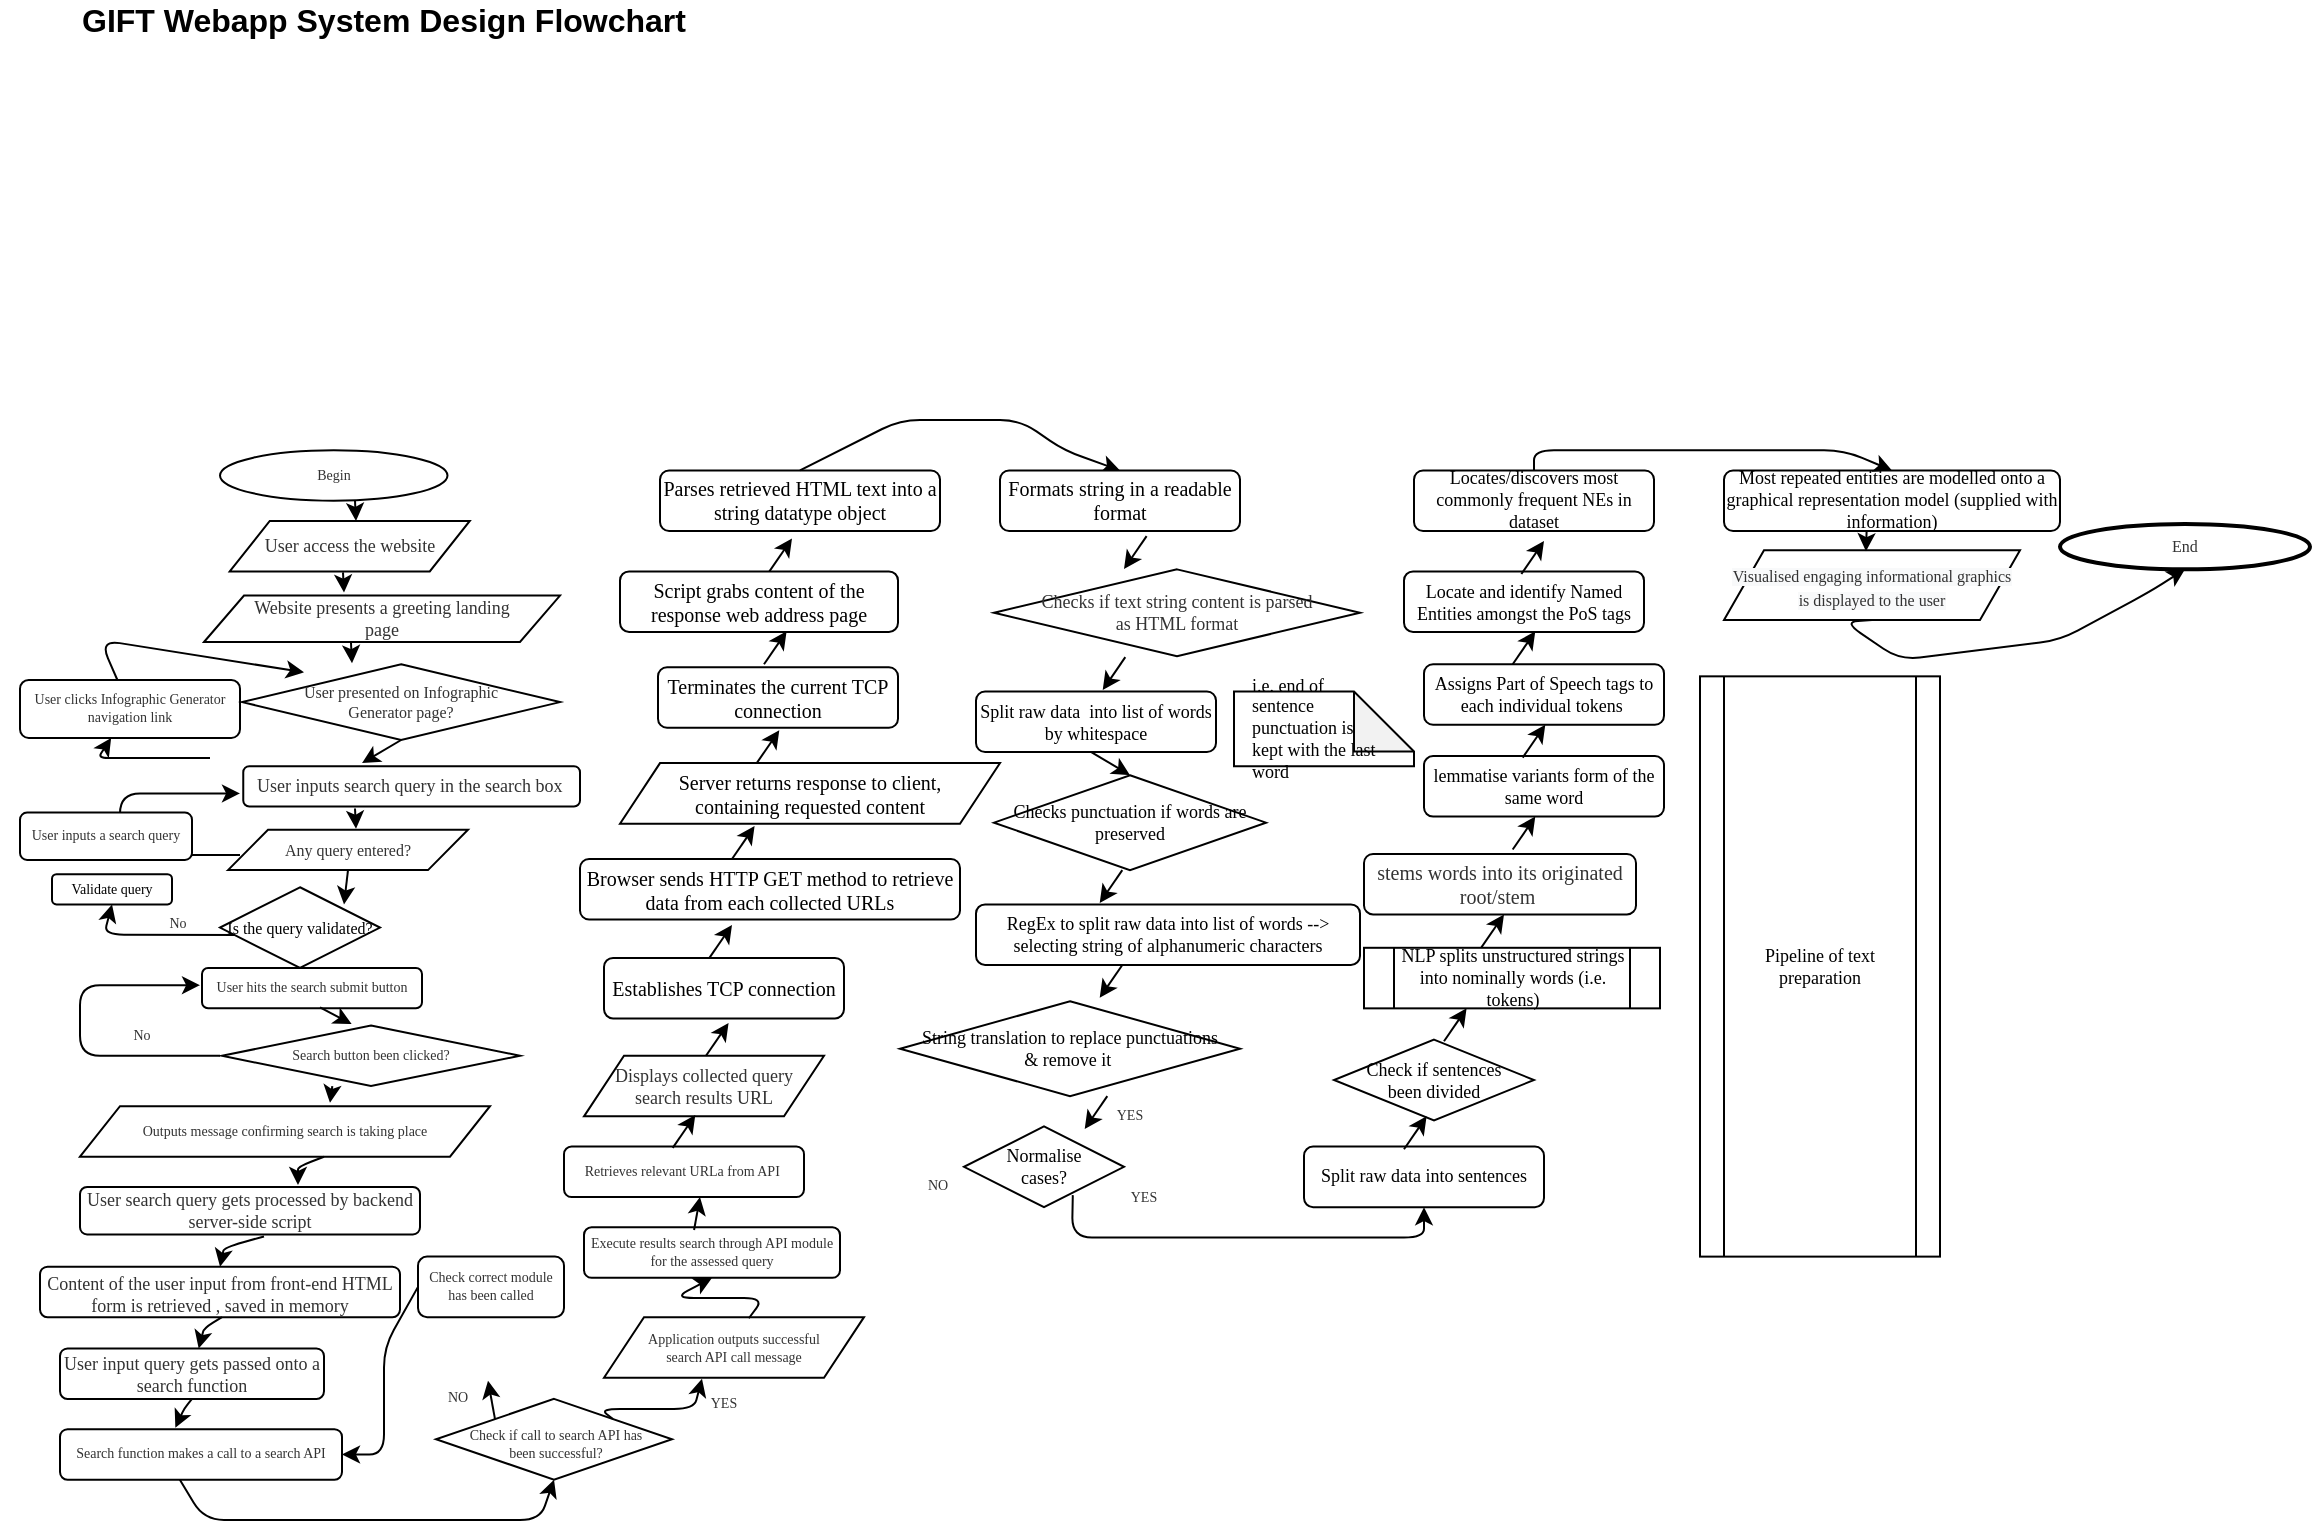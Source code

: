 <mxfile version="14.4.8" type="github">
  <diagram id="mk_LQZc0Hph-Jts6r4_X" name="Page-1">
    <mxGraphModel dx="1384" dy="773" grid="1" gridSize="10" guides="1" tooltips="1" connect="1" arrows="1" fold="1" page="1" pageScale="1" pageWidth="827" pageHeight="1169" math="0" shadow="0">
      <root>
        <mxCell id="0" />
        <mxCell id="1" parent="0" />
        <mxCell id="rVElD3WvLPypHIVpX8Ji-106" value="&lt;b&gt;&lt;font style=&quot;font-size: 16px&quot;&gt;GIFT Webapp System Design Flowchart&lt;/font&gt;&lt;/b&gt;" style="text;html=1;strokeColor=none;fillColor=none;align=center;verticalAlign=middle;whiteSpace=wrap;rounded=0;" parent="1" vertex="1">
          <mxGeometry x="30" y="50" width="384" height="20" as="geometry" />
        </mxCell>
        <mxCell id="W4uBDAldMItaL312YgLA-1" value="" style="group;fontSize=10;" vertex="1" connectable="0" parent="1">
          <mxGeometry x="40" y="260" width="1127" height="550" as="geometry" />
        </mxCell>
        <mxCell id="rVElD3WvLPypHIVpX8Ji-1" value="" style="endArrow=classic;html=1;fontFamily=Comic Sans MS;fontSize=7;fontColor=#333333;" parent="W4uBDAldMItaL312YgLA-1" edge="1">
          <mxGeometry width="50" height="50" relative="1" as="geometry">
            <mxPoint x="167.5" y="40.367" as="sourcePoint" />
            <mxPoint x="168" y="50.459" as="targetPoint" />
          </mxGeometry>
        </mxCell>
        <mxCell id="rVElD3WvLPypHIVpX8Ji-2" value="" style="endArrow=classic;html=1;fontFamily=Comic Sans MS;fontSize=7;fontColor=#333333;" parent="W4uBDAldMItaL312YgLA-1" source="rVElD3WvLPypHIVpX8Ji-3" edge="1">
          <mxGeometry width="50" height="50" relative="1" as="geometry">
            <mxPoint x="95" y="169.037" as="sourcePoint" />
            <mxPoint x="142" y="126.147" as="targetPoint" />
            <Array as="points">
              <mxPoint x="40" y="110" />
            </Array>
          </mxGeometry>
        </mxCell>
        <mxCell id="rVElD3WvLPypHIVpX8Ji-3" value="User clicks Infographic Generator navigation link" style="rounded=1;whiteSpace=wrap;html=1;glass=0;sketch=0;strokeColor=#000000;strokeWidth=1;fillColor=#ffffff;gradientColor=none;fontFamily=Comic Sans MS;fontSize=7;fontColor=#333333;align=center;" parent="W4uBDAldMItaL312YgLA-1" vertex="1">
          <mxGeometry y="130" width="110" height="28.95" as="geometry" />
        </mxCell>
        <mxCell id="rVElD3WvLPypHIVpX8Ji-4" value="" style="endArrow=classic;html=1;fontFamily=Comic Sans MS;fontSize=7;fontColor=#333333;" parent="W4uBDAldMItaL312YgLA-1" target="rVElD3WvLPypHIVpX8Ji-3" edge="1">
          <mxGeometry width="50" height="50" relative="1" as="geometry">
            <mxPoint x="95" y="169.037" as="sourcePoint" />
            <mxPoint x="109" y="138.761" as="targetPoint" />
            <Array as="points">
              <mxPoint x="79" y="169.037" />
              <mxPoint x="69" y="169.037" />
              <mxPoint x="59" y="169.037" />
              <mxPoint x="39" y="169.037" />
            </Array>
          </mxGeometry>
        </mxCell>
        <mxCell id="rVElD3WvLPypHIVpX8Ji-5" value="User inputs search query in the search box&amp;nbsp;" style="rounded=1;whiteSpace=wrap;html=1;glass=0;sketch=0;strokeColor=#000000;strokeWidth=1;fillColor=#ffffff;gradientColor=none;fontFamily=Comic Sans MS;fontSize=9;fontColor=#333333;align=center;spacing=5;" parent="W4uBDAldMItaL312YgLA-1" vertex="1">
          <mxGeometry x="111.63" y="173.07" width="168.37" height="20.18" as="geometry" />
        </mxCell>
        <mxCell id="rVElD3WvLPypHIVpX8Ji-6" value="" style="endArrow=classic;html=1;fontFamily=Comic Sans MS;fontSize=7;fontColor=#333333;exitX=0.5;exitY=1;exitDx=0;exitDy=0;" parent="W4uBDAldMItaL312YgLA-1" source="rVElD3WvLPypHIVpX8Ji-29" edge="1">
          <mxGeometry width="50" height="50" relative="1" as="geometry">
            <mxPoint x="170.13" y="168.028" as="sourcePoint" />
            <mxPoint x="171" y="171.56" as="targetPoint" />
          </mxGeometry>
        </mxCell>
        <mxCell id="rVElD3WvLPypHIVpX8Ji-7" value="Any query entered?" style="shape=parallelogram;perimeter=parallelogramPerimeter;whiteSpace=wrap;html=1;fixedSize=1;rounded=0;glass=0;sketch=0;strokeColor=#000000;strokeWidth=1;fillColor=#ffffff;gradientColor=none;fontFamily=Comic Sans MS;fontSize=8;fontColor=#333333;align=center;" parent="W4uBDAldMItaL312YgLA-1" vertex="1">
          <mxGeometry x="104" y="204.862" width="120" height="20.183" as="geometry" />
        </mxCell>
        <mxCell id="rVElD3WvLPypHIVpX8Ji-8" value="" style="endArrow=classic;html=1;fontFamily=Comic Sans MS;fontSize=7;fontColor=#333333;" parent="W4uBDAldMItaL312YgLA-1" edge="1">
          <mxGeometry width="50" height="50" relative="1" as="geometry">
            <mxPoint x="110" y="217.477" as="sourcePoint" />
            <mxPoint x="110" y="186.697" as="targetPoint" />
            <Array as="points">
              <mxPoint x="50" y="217.477" />
              <mxPoint x="50" y="186.697" />
            </Array>
          </mxGeometry>
        </mxCell>
        <mxCell id="rVElD3WvLPypHIVpX8Ji-9" value="" style="endArrow=classic;html=1;fontFamily=Comic Sans MS;fontSize=7;fontColor=#333333;" parent="W4uBDAldMItaL312YgLA-1" edge="1">
          <mxGeometry width="50" height="50" relative="1" as="geometry">
            <mxPoint x="167.5" y="194.266" as="sourcePoint" />
            <mxPoint x="168" y="204.358" as="targetPoint" />
          </mxGeometry>
        </mxCell>
        <mxCell id="rVElD3WvLPypHIVpX8Ji-10" value="User inputs a search query" style="rounded=1;whiteSpace=wrap;html=1;glass=0;sketch=0;strokeColor=#000000;strokeWidth=1;fillColor=#ffffff;gradientColor=none;fontFamily=Comic Sans MS;fontSize=7;fontColor=#333333;align=center;" parent="W4uBDAldMItaL312YgLA-1" vertex="1">
          <mxGeometry y="196.28" width="86" height="23.72" as="geometry" />
        </mxCell>
        <mxCell id="rVElD3WvLPypHIVpX8Ji-11" value="" style="endArrow=classic;html=1;fontFamily=Comic Sans MS;fontSize=7;fontColor=#333333;exitX=0.5;exitY=1;exitDx=0;exitDy=0;" parent="W4uBDAldMItaL312YgLA-1" source="rVElD3WvLPypHIVpX8Ji-7" edge="1">
          <mxGeometry width="50" height="50" relative="1" as="geometry">
            <mxPoint x="165.5" y="226.56" as="sourcePoint" />
            <mxPoint x="162" y="242.202" as="targetPoint" />
          </mxGeometry>
        </mxCell>
        <mxCell id="rVElD3WvLPypHIVpX8Ji-12" value="&lt;font style=&quot;font-size: 7px;&quot;&gt;Validate query&lt;/font&gt;" style="rounded=1;whiteSpace=wrap;html=1;fontFamily=Comic Sans MS;fontSize=7;" parent="W4uBDAldMItaL312YgLA-1" vertex="1">
          <mxGeometry x="16" y="227.064" width="60" height="15.138" as="geometry" />
        </mxCell>
        <mxCell id="rVElD3WvLPypHIVpX8Ji-13" value="User hits the search submit button" style="rounded=1;whiteSpace=wrap;html=1;glass=0;sketch=0;strokeColor=#000000;strokeWidth=1;fillColor=#ffffff;gradientColor=none;fontFamily=Comic Sans MS;fontSize=7;fontColor=#333333;align=center;" parent="W4uBDAldMItaL312YgLA-1" vertex="1">
          <mxGeometry x="91" y="273.991" width="110" height="20.183" as="geometry" />
        </mxCell>
        <mxCell id="rVElD3WvLPypHIVpX8Ji-14" value="Outputs message confirming search is taking place" style="shape=parallelogram;perimeter=parallelogramPerimeter;whiteSpace=wrap;html=1;fixedSize=1;rounded=0;glass=0;sketch=0;strokeColor=#000000;strokeWidth=1;fillColor=#ffffff;gradientColor=none;fontFamily=Comic Sans MS;fontSize=7;fontColor=#333333;align=center;" parent="W4uBDAldMItaL312YgLA-1" vertex="1">
          <mxGeometry x="30" y="343.12" width="205" height="25.23" as="geometry" />
        </mxCell>
        <mxCell id="rVElD3WvLPypHIVpX8Ji-15" value="" style="endArrow=classic;html=1;fontFamily=Comic Sans MS;fontSize=7;fontColor=#333333;" parent="W4uBDAldMItaL312YgLA-1" edge="1">
          <mxGeometry width="50" height="50" relative="1" as="geometry">
            <mxPoint x="100" y="317.89" as="sourcePoint" />
            <mxPoint x="90" y="282.569" as="targetPoint" />
            <Array as="points">
              <mxPoint x="30" y="317.89" />
              <mxPoint x="30" y="282.569" />
            </Array>
          </mxGeometry>
        </mxCell>
        <mxCell id="rVElD3WvLPypHIVpX8Ji-16" value="" style="endArrow=classic;html=1;fontFamily=Comic Sans MS;fontSize=7;fontColor=#333333;exitX=0.145;exitY=0.592;exitDx=0;exitDy=0;entryX=0.5;entryY=1;entryDx=0;entryDy=0;exitPerimeter=0;" parent="W4uBDAldMItaL312YgLA-1" source="rVElD3WvLPypHIVpX8Ji-66" target="rVElD3WvLPypHIVpX8Ji-12" edge="1">
          <mxGeometry width="50" height="50" relative="1" as="geometry">
            <mxPoint x="110.83" y="260.367" as="sourcePoint" />
            <mxPoint x="40" y="247.248" as="targetPoint" />
            <Array as="points">
              <mxPoint x="42" y="257.339" />
            </Array>
          </mxGeometry>
        </mxCell>
        <mxCell id="rVElD3WvLPypHIVpX8Ji-17" value="No" style="text;html=1;strokeColor=none;fillColor=none;align=center;verticalAlign=middle;whiteSpace=wrap;rounded=0;glass=0;sketch=0;fontFamily=Comic Sans MS;fontSize=7;fontColor=#333333;" parent="W4uBDAldMItaL312YgLA-1" vertex="1">
          <mxGeometry x="41" y="302.752" width="40" height="10.092" as="geometry" />
        </mxCell>
        <mxCell id="rVElD3WvLPypHIVpX8Ji-18" value="" style="endArrow=classic;html=1;fontFamily=Comic Sans MS;fontSize=7;fontColor=#333333;entryX=0.435;entryY=-0.023;entryDx=0;entryDy=0;entryPerimeter=0;" parent="W4uBDAldMItaL312YgLA-1" target="rVElD3WvLPypHIVpX8Ji-26" edge="1">
          <mxGeometry width="50" height="50" relative="1" as="geometry">
            <mxPoint x="150" y="293.67" as="sourcePoint" />
            <mxPoint x="150.326" y="305.275" as="targetPoint" />
          </mxGeometry>
        </mxCell>
        <mxCell id="rVElD3WvLPypHIVpX8Ji-19" value="User search query gets processed by backend server-side script" style="rounded=1;whiteSpace=wrap;html=1;glass=0;sketch=0;strokeColor=#000000;strokeWidth=1;fillColor=#ffffff;gradientColor=none;fontFamily=Comic Sans MS;fontSize=9;fontColor=#333333;align=center;" parent="W4uBDAldMItaL312YgLA-1" vertex="1">
          <mxGeometry x="30" y="383.49" width="170" height="23.72" as="geometry" />
        </mxCell>
        <mxCell id="rVElD3WvLPypHIVpX8Ji-20" value="Content of the user input from front-end HTML form is retrieved , saved in memory" style="rounded=1;whiteSpace=wrap;html=1;glass=0;sketch=0;strokeColor=#000000;strokeWidth=1;fillColor=#ffffff;gradientColor=none;fontFamily=Comic Sans MS;fontSize=9;fontColor=#333333;align=center;spacingTop=16;spacingBottom=14;" parent="W4uBDAldMItaL312YgLA-1" vertex="1">
          <mxGeometry x="10" y="423.35" width="180" height="25.23" as="geometry" />
        </mxCell>
        <mxCell id="rVElD3WvLPypHIVpX8Ji-21" value="" style="endArrow=classic;html=1;fontFamily=Comic Sans MS;fontSize=7;fontColor=#333333;" parent="W4uBDAldMItaL312YgLA-1" edge="1">
          <mxGeometry width="50" height="50" relative="1" as="geometry">
            <mxPoint x="152" y="368.349" as="sourcePoint" />
            <mxPoint x="138.996" y="382.477" as="targetPoint" />
            <Array as="points">
              <mxPoint x="139" y="373.394" />
            </Array>
          </mxGeometry>
        </mxCell>
        <mxCell id="rVElD3WvLPypHIVpX8Ji-22" value="User input query gets passed onto a search function" style="rounded=1;whiteSpace=wrap;html=1;glass=0;sketch=0;strokeColor=#000000;strokeWidth=1;fillColor=#ffffff;gradientColor=none;fontFamily=Comic Sans MS;fontSize=9;fontColor=#333333;align=center;" parent="W4uBDAldMItaL312YgLA-1" vertex="1">
          <mxGeometry x="20" y="464.22" width="132" height="25.23" as="geometry" />
        </mxCell>
        <mxCell id="rVElD3WvLPypHIVpX8Ji-23" value="" style="endArrow=classic;html=1;fontFamily=Comic Sans MS;fontSize=7;fontColor=#333333;entryX=0.5;entryY=0;entryDx=0;entryDy=0;" parent="W4uBDAldMItaL312YgLA-1" target="rVElD3WvLPypHIVpX8Ji-20" edge="1">
          <mxGeometry width="50" height="50" relative="1" as="geometry">
            <mxPoint x="122" y="408.211" as="sourcePoint" />
            <mxPoint x="112" y="419.817" as="targetPoint" />
            <Array as="points">
              <mxPoint x="102" y="413.761" />
            </Array>
          </mxGeometry>
        </mxCell>
        <mxCell id="rVElD3WvLPypHIVpX8Ji-24" value="Search function makes a call to a search API" style="rounded=1;whiteSpace=wrap;html=1;glass=0;sketch=0;strokeColor=#000000;strokeWidth=1;fillColor=#ffffff;gradientColor=none;fontFamily=Comic Sans MS;fontSize=7;fontColor=#333333;align=center;" parent="W4uBDAldMItaL312YgLA-1" vertex="1">
          <mxGeometry x="20" y="504.59" width="141" height="25.23" as="geometry" />
        </mxCell>
        <mxCell id="rVElD3WvLPypHIVpX8Ji-25" value="" style="endArrow=classic;html=1;fontFamily=Comic Sans MS;fontSize=7;fontColor=#333333;exitX=0.5;exitY=1;exitDx=0;exitDy=0;" parent="W4uBDAldMItaL312YgLA-1" target="rVElD3WvLPypHIVpX8Ji-22" edge="1">
          <mxGeometry width="50" height="50" relative="1" as="geometry">
            <mxPoint x="101" y="448.578" as="sourcePoint" />
            <mxPoint x="98.326" y="460.183" as="targetPoint" />
            <Array as="points">
              <mxPoint x="92" y="454.128" />
            </Array>
          </mxGeometry>
        </mxCell>
        <mxCell id="rVElD3WvLPypHIVpX8Ji-26" value="Search button been clicked?" style="rhombus;whiteSpace=wrap;html=1;rounded=0;glass=0;sketch=0;strokeColor=#000000;strokeWidth=1;fillColor=#ffffff;gradientColor=none;fontFamily=Comic Sans MS;fontSize=7;fontColor=#333333;align=center;" parent="W4uBDAldMItaL312YgLA-1" vertex="1">
          <mxGeometry x="101" y="302.75" width="149" height="30.28" as="geometry" />
        </mxCell>
        <mxCell id="rVElD3WvLPypHIVpX8Ji-27" value="" style="endArrow=classic;html=1;fontFamily=Comic Sans MS;fontSize=7;fontColor=#333333;entryX=0.435;entryY=-0.023;entryDx=0;entryDy=0;entryPerimeter=0;" parent="W4uBDAldMItaL312YgLA-1" edge="1">
          <mxGeometry width="50" height="50" relative="1" as="geometry">
            <mxPoint x="156.15" y="333.028" as="sourcePoint" />
            <mxPoint x="155" y="341.414" as="targetPoint" />
          </mxGeometry>
        </mxCell>
        <mxCell id="rVElD3WvLPypHIVpX8Ji-28" value="User access the website" style="shape=parallelogram;perimeter=parallelogramPerimeter;whiteSpace=wrap;html=1;fixedSize=1;rounded=0;glass=0;sketch=0;strokeColor=#000000;strokeWidth=1;fillColor=#ffffff;gradientColor=none;fontFamily=Comic Sans MS;fontSize=9;fontColor=#333333;align=center;spacing=10;" parent="W4uBDAldMItaL312YgLA-1" vertex="1">
          <mxGeometry x="104.88" y="50.459" width="120" height="25.229" as="geometry" />
        </mxCell>
        <mxCell id="rVElD3WvLPypHIVpX8Ji-29" value="User presented on Infographic Generator page?" style="rhombus;whiteSpace=wrap;html=1;rounded=0;glass=0;sketch=0;strokeColor=#000000;strokeWidth=1;fillColor=#ffffff;gradientColor=none;fontFamily=Comic Sans MS;fontSize=8;fontColor=#333333;align=center;spacing=17;" parent="W4uBDAldMItaL312YgLA-1" vertex="1">
          <mxGeometry x="111.13" y="122.11" width="158.87" height="37.89" as="geometry" />
        </mxCell>
        <mxCell id="rVElD3WvLPypHIVpX8Ji-30" value="Begin" style="ellipse;whiteSpace=wrap;html=1;rounded=0;glass=0;sketch=0;strokeColor=#000000;strokeWidth=1;fillColor=#ffffff;gradientColor=none;fontFamily=Comic Sans MS;fontSize=7;fontColor=#333333;align=center;" parent="W4uBDAldMItaL312YgLA-1" vertex="1">
          <mxGeometry x="100" y="15.138" width="113.75" height="25.229" as="geometry" />
        </mxCell>
        <mxCell id="rVElD3WvLPypHIVpX8Ji-31" value="" style="endArrow=classic;html=1;fontFamily=Comic Sans MS;fontSize=7;fontColor=#333333;" parent="W4uBDAldMItaL312YgLA-1" edge="1">
          <mxGeometry width="50" height="50" relative="1" as="geometry">
            <mxPoint x="161.5" y="76.193" as="sourcePoint" />
            <mxPoint x="162" y="86.284" as="targetPoint" />
          </mxGeometry>
        </mxCell>
        <mxCell id="rVElD3WvLPypHIVpX8Ji-32" value="Website presents a greeting landing page" style="shape=parallelogram;perimeter=parallelogramPerimeter;whiteSpace=wrap;html=1;fixedSize=1;rounded=0;glass=0;sketch=0;strokeColor=#000000;strokeWidth=1;fillColor=#ffffff;gradientColor=none;fontFamily=Comic Sans MS;fontSize=9;fontColor=#333333;align=center;spacing=20;" parent="W4uBDAldMItaL312YgLA-1" vertex="1">
          <mxGeometry x="92" y="87.8" width="178" height="23.21" as="geometry" />
        </mxCell>
        <mxCell id="rVElD3WvLPypHIVpX8Ji-33" value="" style="endArrow=classic;html=1;fontFamily=Comic Sans MS;fontSize=7;fontColor=#333333;" parent="W4uBDAldMItaL312YgLA-1" edge="1">
          <mxGeometry width="50" height="50" relative="1" as="geometry">
            <mxPoint x="165.5" y="111.514" as="sourcePoint" />
            <mxPoint x="166" y="121.606" as="targetPoint" />
          </mxGeometry>
        </mxCell>
        <mxCell id="rVElD3WvLPypHIVpX8Ji-34" value="" style="endArrow=classic;html=1;fontFamily=Comic Sans MS;fontSize=7;fontColor=#333333;exitX=0.5;exitY=1;exitDx=0;exitDy=0;entryX=0.409;entryY=-0.027;entryDx=0;entryDy=0;entryPerimeter=0;" parent="W4uBDAldMItaL312YgLA-1" source="rVElD3WvLPypHIVpX8Ji-22" target="rVElD3WvLPypHIVpX8Ji-24" edge="1">
          <mxGeometry width="50" height="50" relative="1" as="geometry">
            <mxPoint x="131.34" y="484.404" as="sourcePoint" />
            <mxPoint x="128.666" y="496.009" as="targetPoint" />
            <Array as="points">
              <mxPoint x="82" y="494.495" />
            </Array>
          </mxGeometry>
        </mxCell>
        <mxCell id="rVElD3WvLPypHIVpX8Ji-35" value="Check if call to search API has been successful?" style="rhombus;rounded=0;glass=0;sketch=0;strokeColor=#000000;strokeWidth=1;fillColor=#ffffff;gradientColor=none;fontFamily=Comic Sans MS;fontSize=7;fontColor=#333333;align=center;whiteSpace=wrap;html=1;spacingTop=4;spacing=7;spacingRight=2;spacingLeft=4;" parent="W4uBDAldMItaL312YgLA-1" vertex="1">
          <mxGeometry x="208" y="489.45" width="118" height="40.367" as="geometry" />
        </mxCell>
        <mxCell id="rVElD3WvLPypHIVpX8Ji-36" value="" style="endArrow=classic;html=1;fontFamily=Comic Sans MS;fontSize=7;fontColor=#333333;exitX=0.425;exitY=1;exitDx=0;exitDy=0;exitPerimeter=0;entryX=0.5;entryY=1;entryDx=0;entryDy=0;" parent="W4uBDAldMItaL312YgLA-1" source="rVElD3WvLPypHIVpX8Ji-24" target="rVElD3WvLPypHIVpX8Ji-35" edge="1">
          <mxGeometry width="50" height="50" relative="1" as="geometry">
            <mxPoint x="302" y="494.495" as="sourcePoint" />
            <mxPoint x="352" y="469.266" as="targetPoint" />
            <Array as="points">
              <mxPoint x="92" y="550" />
              <mxPoint x="260" y="550" />
            </Array>
          </mxGeometry>
        </mxCell>
        <mxCell id="rVElD3WvLPypHIVpX8Ji-37" value="" style="endArrow=classic;html=1;fontFamily=Comic Sans MS;fontSize=7;fontColor=#333333;exitX=0;exitY=0;exitDx=0;exitDy=0;" parent="W4uBDAldMItaL312YgLA-1" edge="1" source="rVElD3WvLPypHIVpX8Ji-35">
          <mxGeometry width="50" height="50" relative="1" as="geometry">
            <mxPoint x="234" y="505.596" as="sourcePoint" />
            <mxPoint x="234" y="480.367" as="targetPoint" />
          </mxGeometry>
        </mxCell>
        <mxCell id="rVElD3WvLPypHIVpX8Ji-38" value="Check correct module has been called" style="rounded=1;whiteSpace=wrap;html=1;glass=0;sketch=0;strokeColor=#000000;strokeWidth=1;fillColor=#ffffff;gradientColor=none;fontFamily=Comic Sans MS;fontSize=7;fontColor=#333333;align=center;" parent="W4uBDAldMItaL312YgLA-1" vertex="1">
          <mxGeometry x="199" y="418.303" width="73" height="30.275" as="geometry" />
        </mxCell>
        <mxCell id="rVElD3WvLPypHIVpX8Ji-39" value="NO" style="text;html=1;strokeColor=none;fillColor=none;align=center;verticalAlign=middle;whiteSpace=wrap;rounded=0;glass=0;sketch=0;fontFamily=Comic Sans MS;fontSize=7;fontColor=#333333;" parent="W4uBDAldMItaL312YgLA-1" vertex="1">
          <mxGeometry x="199" y="484.404" width="40" height="10.092" as="geometry" />
        </mxCell>
        <mxCell id="rVElD3WvLPypHIVpX8Ji-40" value="" style="endArrow=classic;html=1;fontFamily=Comic Sans MS;fontSize=7;fontColor=#333333;exitX=0;exitY=0.5;exitDx=0;exitDy=0;entryX=1;entryY=0.5;entryDx=0;entryDy=0;" parent="W4uBDAldMItaL312YgLA-1" source="rVElD3WvLPypHIVpX8Ji-38" target="rVElD3WvLPypHIVpX8Ji-24" edge="1">
          <mxGeometry width="50" height="50" relative="1" as="geometry">
            <mxPoint x="302" y="494.495" as="sourcePoint" />
            <mxPoint x="352" y="469.266" as="targetPoint" />
            <Array as="points">
              <mxPoint x="182" y="463.716" />
              <mxPoint x="182" y="517.202" />
            </Array>
          </mxGeometry>
        </mxCell>
        <mxCell id="rVElD3WvLPypHIVpX8Ji-41" value="" style="endArrow=classic;html=1;fontFamily=Comic Sans MS;fontSize=7;fontColor=#333333;exitX=1;exitY=0;exitDx=0;exitDy=0;" parent="W4uBDAldMItaL312YgLA-1" source="rVElD3WvLPypHIVpX8Ji-35" edge="1">
          <mxGeometry width="50" height="50" relative="1" as="geometry">
            <mxPoint x="302" y="494.495" as="sourcePoint" />
            <mxPoint x="341" y="479.358" as="targetPoint" />
            <Array as="points">
              <mxPoint x="290" y="494.495" />
              <mxPoint x="337" y="494.495" />
            </Array>
          </mxGeometry>
        </mxCell>
        <mxCell id="rVElD3WvLPypHIVpX8Ji-42" value="Execute results search through API module for the assessed query" style="rounded=1;whiteSpace=wrap;html=1;glass=0;sketch=0;strokeColor=#000000;strokeWidth=1;fillColor=#ffffff;gradientColor=none;fontFamily=Comic Sans MS;fontSize=7;fontColor=#333333;align=center;" parent="W4uBDAldMItaL312YgLA-1" vertex="1">
          <mxGeometry x="282" y="403.67" width="128" height="25.23" as="geometry" />
        </mxCell>
        <mxCell id="rVElD3WvLPypHIVpX8Ji-43" value="YES" style="text;html=1;strokeColor=none;fillColor=none;align=center;verticalAlign=middle;whiteSpace=wrap;rounded=0;glass=0;sketch=0;fontFamily=Comic Sans MS;fontSize=7;fontColor=#333333;" parent="W4uBDAldMItaL312YgLA-1" vertex="1">
          <mxGeometry x="332" y="486.927" width="40" height="10.092" as="geometry" />
        </mxCell>
        <mxCell id="rVElD3WvLPypHIVpX8Ji-44" value="Application outputs successful search API call message" style="shape=parallelogram;perimeter=parallelogramPerimeter;whiteSpace=wrap;html=1;fixedSize=1;rounded=0;glass=0;sketch=0;strokeColor=#000000;strokeWidth=1;fillColor=#ffffff;gradientColor=none;fontFamily=Comic Sans MS;fontSize=7;fontColor=#333333;align=center;spacing=14;" parent="W4uBDAldMItaL312YgLA-1" vertex="1">
          <mxGeometry x="292" y="448.578" width="130" height="30.275" as="geometry" />
        </mxCell>
        <mxCell id="rVElD3WvLPypHIVpX8Ji-45" value="" style="endArrow=classic;html=1;fontFamily=Comic Sans MS;fontSize=7;fontColor=#333333;entryX=0.5;entryY=1;entryDx=0;entryDy=0;exitX=0.557;exitY=0.018;exitDx=0;exitDy=0;exitPerimeter=0;" parent="W4uBDAldMItaL312YgLA-1" source="rVElD3WvLPypHIVpX8Ji-44" target="rVElD3WvLPypHIVpX8Ji-42" edge="1">
          <mxGeometry width="50" height="50" relative="1" as="geometry">
            <mxPoint x="372" y="438.991" as="sourcePoint" />
            <mxPoint x="512" y="338.073" as="targetPoint" />
            <Array as="points">
              <mxPoint x="372" y="438.991" />
              <mxPoint x="327" y="438.991" />
            </Array>
          </mxGeometry>
        </mxCell>
        <mxCell id="rVElD3WvLPypHIVpX8Ji-46" style="edgeStyle=none;rounded=0;orthogonalLoop=1;jettySize=auto;html=1;entryX=0.5;entryY=0;entryDx=0;entryDy=0;startArrow=classic;startFill=1;fontFamily=Comic Sans MS;fontSize=7;fontColor=#333333;" parent="W4uBDAldMItaL312YgLA-1" source="rVElD3WvLPypHIVpX8Ji-44" target="rVElD3WvLPypHIVpX8Ji-44" edge="1">
          <mxGeometry relative="1" as="geometry" />
        </mxCell>
        <mxCell id="rVElD3WvLPypHIVpX8Ji-47" value="Retrieves relevant URLa from API&amp;nbsp;" style="rounded=1;whiteSpace=wrap;html=1;glass=0;sketch=0;strokeColor=#000000;strokeWidth=1;fillColor=#ffffff;gradientColor=none;fontFamily=Comic Sans MS;fontSize=7;fontColor=#333333;align=center;" parent="W4uBDAldMItaL312YgLA-1" vertex="1">
          <mxGeometry x="272" y="363.303" width="120" height="25.229" as="geometry" />
        </mxCell>
        <mxCell id="rVElD3WvLPypHIVpX8Ji-48" value="" style="endArrow=classic;html=1;fontFamily=Comic Sans MS;fontSize=7;fontColor=#333333;exitX=0.43;exitY=0.052;exitDx=0;exitDy=0;exitPerimeter=0;" parent="W4uBDAldMItaL312YgLA-1" source="rVElD3WvLPypHIVpX8Ji-42" edge="1">
          <mxGeometry width="50" height="50" relative="1" as="geometry">
            <mxPoint x="462" y="358.257" as="sourcePoint" />
            <mxPoint x="340" y="388.532" as="targetPoint" />
          </mxGeometry>
        </mxCell>
        <mxCell id="rVElD3WvLPypHIVpX8Ji-49" value="Displays collected query search results URL" style="shape=parallelogram;perimeter=parallelogramPerimeter;whiteSpace=wrap;html=1;fixedSize=1;rounded=0;glass=0;sketch=0;strokeColor=#000000;strokeWidth=1;fillColor=#ffffff;gradientColor=none;fontFamily=Comic Sans MS;fontSize=9;fontColor=#333333;align=center;spacing=14;" parent="W4uBDAldMItaL312YgLA-1" vertex="1">
          <mxGeometry x="282" y="317.89" width="120" height="30.275" as="geometry" />
        </mxCell>
        <mxCell id="rVElD3WvLPypHIVpX8Ji-50" value="" style="endArrow=classic;html=1;fontFamily=Comic Sans MS;fontSize=7;fontColor=#333333;exitX=0.43;exitY=0.052;exitDx=0;exitDy=0;exitPerimeter=0;entryX=0.5;entryY=1;entryDx=0;entryDy=0;" parent="W4uBDAldMItaL312YgLA-1" edge="1">
          <mxGeometry width="50" height="50" relative="1" as="geometry">
            <mxPoint x="326.35" y="363.959" as="sourcePoint" />
            <mxPoint x="337.65" y="347.509" as="targetPoint" />
          </mxGeometry>
        </mxCell>
        <mxCell id="rVElD3WvLPypHIVpX8Ji-51" value="End" style="strokeWidth=2;html=1;shape=mxgraph.flowchart.start_1;whiteSpace=wrap;rounded=0;glass=0;sketch=0;fillColor=#ffffff;gradientColor=none;fontFamily=Comic Sans MS;fontSize=8;fontColor=#333333;align=center;" parent="W4uBDAldMItaL312YgLA-1" vertex="1">
          <mxGeometry x="1020" y="51.973" width="125" height="22.706" as="geometry" />
        </mxCell>
        <mxCell id="rVElD3WvLPypHIVpX8Ji-52" value="stems words into its originated root/stem&amp;nbsp;" style="rounded=1;whiteSpace=wrap;html=1;glass=0;sketch=0;strokeColor=#000000;strokeWidth=1;fillColor=#ffffff;gradientColor=none;fontFamily=Comic Sans MS;fontSize=10;fontColor=#333333;align=center;" parent="W4uBDAldMItaL312YgLA-1" vertex="1">
          <mxGeometry x="672" y="216.972" width="136" height="30.275" as="geometry" />
        </mxCell>
        <mxCell id="rVElD3WvLPypHIVpX8Ji-53" value="Checks if text string content is parsed as HTML format" style="rhombus;whiteSpace=wrap;html=1;rounded=0;glass=0;sketch=0;strokeColor=#000000;strokeWidth=1;fillColor=#ffffff;gradientColor=none;fontFamily=Comic Sans MS;fontSize=9;fontColor=#333333;align=center;spacing=23;" parent="W4uBDAldMItaL312YgLA-1" vertex="1">
          <mxGeometry x="487" y="74.68" width="183" height="43.39" as="geometry" />
        </mxCell>
        <mxCell id="rVElD3WvLPypHIVpX8Ji-54" value="Browser sends HTTP GET method to retrieve data from each collected URLs" style="rounded=1;whiteSpace=wrap;html=1;fontFamily=Comic Sans MS;fontSize=10;" parent="W4uBDAldMItaL312YgLA-1" vertex="1">
          <mxGeometry x="280" y="219.5" width="190" height="30.28" as="geometry" />
        </mxCell>
        <mxCell id="rVElD3WvLPypHIVpX8Ji-55" value="&lt;font style=&quot;font-size: 10px&quot;&gt;Server returns response to client, containing requested content&lt;/font&gt;" style="shape=parallelogram;perimeter=parallelogramPerimeter;whiteSpace=wrap;html=1;fixedSize=1;spacing=9;fontFamily=Comic Sans MS;fontSize=10;" parent="W4uBDAldMItaL312YgLA-1" vertex="1">
          <mxGeometry x="300" y="171.56" width="190" height="30.28" as="geometry" />
        </mxCell>
        <mxCell id="rVElD3WvLPypHIVpX8Ji-56" value="Script grabs content of the response web address page" style="rounded=1;whiteSpace=wrap;html=1;fontFamily=Comic Sans MS;fontSize=10;" parent="W4uBDAldMItaL312YgLA-1" vertex="1">
          <mxGeometry x="300" y="75.69" width="139" height="30.28" as="geometry" />
        </mxCell>
        <mxCell id="rVElD3WvLPypHIVpX8Ji-57" value="" style="endArrow=classic;html=1;fontFamily=Comic Sans MS;fontSize=7;fontColor=#333333;exitX=0.43;exitY=0.052;exitDx=0;exitDy=0;exitPerimeter=0;entryX=0.5;entryY=1;entryDx=0;entryDy=0;" parent="W4uBDAldMItaL312YgLA-1" edge="1">
          <mxGeometry width="50" height="50" relative="1" as="geometry">
            <mxPoint x="343" y="317.89" as="sourcePoint" />
            <mxPoint x="354.3" y="301.44" as="targetPoint" />
          </mxGeometry>
        </mxCell>
        <mxCell id="rVElD3WvLPypHIVpX8Ji-58" value="" style="endArrow=classic;html=1;fontFamily=Comic Sans MS;fontSize=7;fontColor=#333333;exitX=0.43;exitY=0.052;exitDx=0;exitDy=0;exitPerimeter=0;entryX=0.5;entryY=1;entryDx=0;entryDy=0;" parent="W4uBDAldMItaL312YgLA-1" edge="1">
          <mxGeometry width="50" height="50" relative="1" as="geometry">
            <mxPoint x="344.7" y="268.945" as="sourcePoint" />
            <mxPoint x="356.0" y="252.495" as="targetPoint" />
          </mxGeometry>
        </mxCell>
        <mxCell id="rVElD3WvLPypHIVpX8Ji-59" value="Establishes TCP connection" style="rounded=1;whiteSpace=wrap;html=1;fontFamily=Comic Sans MS;fontSize=10;" parent="W4uBDAldMItaL312YgLA-1" vertex="1">
          <mxGeometry x="292" y="268.945" width="120" height="30.275" as="geometry" />
        </mxCell>
        <mxCell id="rVElD3WvLPypHIVpX8Ji-60" value="Terminates the current TCP connection" style="rounded=1;whiteSpace=wrap;html=1;fontFamily=Comic Sans MS;fontSize=10;" parent="W4uBDAldMItaL312YgLA-1" vertex="1">
          <mxGeometry x="319" y="123.624" width="120" height="30.275" as="geometry" />
        </mxCell>
        <mxCell id="rVElD3WvLPypHIVpX8Ji-61" value="" style="endArrow=classic;html=1;fontFamily=Comic Sans MS;fontSize=7;fontColor=#333333;exitX=0.43;exitY=0.052;exitDx=0;exitDy=0;exitPerimeter=0;entryX=0.5;entryY=1;entryDx=0;entryDy=0;" parent="W4uBDAldMItaL312YgLA-1" edge="1">
          <mxGeometry width="50" height="50" relative="1" as="geometry">
            <mxPoint x="356" y="219.495" as="sourcePoint" />
            <mxPoint x="367.3" y="203.046" as="targetPoint" />
          </mxGeometry>
        </mxCell>
        <mxCell id="rVElD3WvLPypHIVpX8Ji-62" value="" style="endArrow=classic;html=1;fontFamily=Comic Sans MS;fontSize=7;fontColor=#333333;exitX=0.43;exitY=0.052;exitDx=0;exitDy=0;exitPerimeter=0;entryX=0.5;entryY=1;entryDx=0;entryDy=0;" parent="W4uBDAldMItaL312YgLA-1" edge="1">
          <mxGeometry width="50" height="50" relative="1" as="geometry">
            <mxPoint x="368.35" y="171.56" as="sourcePoint" />
            <mxPoint x="379.65" y="155.11" as="targetPoint" />
          </mxGeometry>
        </mxCell>
        <mxCell id="rVElD3WvLPypHIVpX8Ji-63" value="" style="endArrow=classic;html=1;fontFamily=Comic Sans MS;fontSize=7;fontColor=#333333;exitX=0.43;exitY=0.052;exitDx=0;exitDy=0;exitPerimeter=0;entryX=0.5;entryY=1;entryDx=0;entryDy=0;" parent="W4uBDAldMItaL312YgLA-1" edge="1">
          <mxGeometry width="50" height="50" relative="1" as="geometry">
            <mxPoint x="372" y="122.11" as="sourcePoint" />
            <mxPoint x="383.3" y="105.661" as="targetPoint" />
          </mxGeometry>
        </mxCell>
        <mxCell id="rVElD3WvLPypHIVpX8Ji-64" value="Parses retrieved HTML text into a string datatype object" style="rounded=1;whiteSpace=wrap;html=1;fontFamily=Comic Sans MS;fontSize=10;" parent="W4uBDAldMItaL312YgLA-1" vertex="1">
          <mxGeometry x="320" y="25.23" width="140" height="30.28" as="geometry" />
        </mxCell>
        <mxCell id="rVElD3WvLPypHIVpX8Ji-65" value="" style="endArrow=classic;html=1;fontFamily=Comic Sans MS;fontSize=7;fontColor=#333333;exitX=0.43;exitY=0.052;exitDx=0;exitDy=0;exitPerimeter=0;entryX=0.5;entryY=1;entryDx=0;entryDy=0;" parent="W4uBDAldMItaL312YgLA-1" edge="1">
          <mxGeometry width="50" height="50" relative="1" as="geometry">
            <mxPoint x="374.7" y="75.688" as="sourcePoint" />
            <mxPoint x="386.0" y="59.239" as="targetPoint" />
          </mxGeometry>
        </mxCell>
        <mxCell id="rVElD3WvLPypHIVpX8Ji-66" value="Is the query validated?" style="rhombus;whiteSpace=wrap;html=1;fontFamily=Comic Sans MS;fontSize=8;" parent="W4uBDAldMItaL312YgLA-1" vertex="1">
          <mxGeometry x="100" y="233.624" width="80" height="40.367" as="geometry" />
        </mxCell>
        <mxCell id="rVElD3WvLPypHIVpX8Ji-67" value="No" style="text;html=1;strokeColor=none;fillColor=none;align=center;verticalAlign=middle;whiteSpace=wrap;rounded=0;glass=0;sketch=0;fontFamily=Comic Sans MS;fontSize=7;fontColor=#333333;" parent="W4uBDAldMItaL312YgLA-1" vertex="1">
          <mxGeometry x="59" y="247.248" width="40" height="10.092" as="geometry" />
        </mxCell>
        <mxCell id="rVElD3WvLPypHIVpX8Ji-68" value="" style="endArrow=classic;html=1;fontFamily=Comic Sans MS;fontSize=8;exitX=0.5;exitY=0;exitDx=0;exitDy=0;entryX=0.5;entryY=0;entryDx=0;entryDy=0;" parent="W4uBDAldMItaL312YgLA-1" source="rVElD3WvLPypHIVpX8Ji-64" target="rVElD3WvLPypHIVpX8Ji-69" edge="1">
          <mxGeometry width="50" height="50" relative="1" as="geometry">
            <mxPoint x="382" y="25.229" as="sourcePoint" />
            <mxPoint x="502" y="40.367" as="targetPoint" />
            <Array as="points">
              <mxPoint x="440" />
              <mxPoint x="500" />
              <mxPoint x="522" y="15.138" />
            </Array>
          </mxGeometry>
        </mxCell>
        <mxCell id="rVElD3WvLPypHIVpX8Ji-69" value="Formats string in a readable format" style="rounded=1;whiteSpace=wrap;html=1;fontFamily=Comic Sans MS;fontSize=10;" parent="W4uBDAldMItaL312YgLA-1" vertex="1">
          <mxGeometry x="490" y="25.229" width="120" height="30.275" as="geometry" />
        </mxCell>
        <mxCell id="rVElD3WvLPypHIVpX8Ji-70" value="" style="endArrow=classic;html=1;fontFamily=Comic Sans MS;fontSize=7;fontColor=#333333;exitX=0.43;exitY=0.052;exitDx=0;exitDy=0;exitPerimeter=0;entryX=0.5;entryY=1;entryDx=0;entryDy=0;" parent="W4uBDAldMItaL312YgLA-1" edge="1">
          <mxGeometry width="50" height="50" relative="1" as="geometry">
            <mxPoint x="563.3" y="58.028" as="sourcePoint" />
            <mxPoint x="552" y="74.477" as="targetPoint" />
          </mxGeometry>
        </mxCell>
        <mxCell id="rVElD3WvLPypHIVpX8Ji-71" value="" style="endArrow=classic;html=1;fontFamily=Comic Sans MS;fontSize=7;fontColor=#333333;exitX=0.43;exitY=0.052;exitDx=0;exitDy=0;exitPerimeter=0;entryX=0.5;entryY=1;entryDx=0;entryDy=0;" parent="W4uBDAldMItaL312YgLA-1" edge="1">
          <mxGeometry width="50" height="50" relative="1" as="geometry">
            <mxPoint x="552.65" y="118.578" as="sourcePoint" />
            <mxPoint x="541.35" y="135.028" as="targetPoint" />
          </mxGeometry>
        </mxCell>
        <mxCell id="rVElD3WvLPypHIVpX8Ji-72" value="Split raw data&amp;nbsp; into list of words by whitespace" style="rounded=1;whiteSpace=wrap;html=1;fontFamily=Comic Sans MS;fontSize=9;" parent="W4uBDAldMItaL312YgLA-1" vertex="1">
          <mxGeometry x="478" y="135.734" width="120" height="30.275" as="geometry" />
        </mxCell>
        <mxCell id="rVElD3WvLPypHIVpX8Ji-73" value="RegEx to split raw data into list of words --&amp;gt; selecting string of alphanumeric characters" style="rounded=1;whiteSpace=wrap;html=1;fontFamily=Comic Sans MS;fontSize=9;" parent="W4uBDAldMItaL312YgLA-1" vertex="1">
          <mxGeometry x="478" y="242.2" width="192" height="30.28" as="geometry" />
        </mxCell>
        <mxCell id="rVElD3WvLPypHIVpX8Ji-74" value="Checks punctuation if words are preserved" style="rhombus;whiteSpace=wrap;html=1;fontFamily=Comic Sans MS;fontSize=9;spacing=10;" parent="W4uBDAldMItaL312YgLA-1" vertex="1">
          <mxGeometry x="487" y="177.615" width="136" height="47.431" as="geometry" />
        </mxCell>
        <mxCell id="rVElD3WvLPypHIVpX8Ji-75" value="i.e. end of sentence punctuation is kept with the last word" style="shape=note;whiteSpace=wrap;html=1;backgroundOutline=1;darkOpacity=0.05;fontFamily=Comic Sans MS;fontSize=9;spacing=18;align=left;spacingLeft=-9;" parent="W4uBDAldMItaL312YgLA-1" vertex="1">
          <mxGeometry x="607" y="135.734" width="90" height="37.339" as="geometry" />
        </mxCell>
        <mxCell id="rVElD3WvLPypHIVpX8Ji-76" value="" style="endArrow=classic;html=1;fontFamily=Comic Sans MS;fontSize=7;fontColor=#333333;exitX=0.43;exitY=0.052;exitDx=0;exitDy=0;exitPerimeter=0;entryX=0.5;entryY=0;entryDx=0;entryDy=0;" parent="W4uBDAldMItaL312YgLA-1" target="rVElD3WvLPypHIVpX8Ji-74" edge="1">
          <mxGeometry width="50" height="50" relative="1" as="geometry">
            <mxPoint x="535.65" y="166.009" as="sourcePoint" />
            <mxPoint x="524.35" y="182.459" as="targetPoint" />
          </mxGeometry>
        </mxCell>
        <mxCell id="rVElD3WvLPypHIVpX8Ji-77" value="" style="endArrow=classic;html=1;fontFamily=Comic Sans MS;fontSize=7;fontColor=#333333;exitX=0.43;exitY=0.052;exitDx=0;exitDy=0;exitPerimeter=0;entryX=0.5;entryY=1;entryDx=0;entryDy=0;" parent="W4uBDAldMItaL312YgLA-1" edge="1">
          <mxGeometry width="50" height="50" relative="1" as="geometry">
            <mxPoint x="551.15" y="225.046" as="sourcePoint" />
            <mxPoint x="539.85" y="241.495" as="targetPoint" />
          </mxGeometry>
        </mxCell>
        <mxCell id="rVElD3WvLPypHIVpX8Ji-78" value="String translation to replace punctuations &amp;amp; remove it&amp;nbsp;" style="rhombus;whiteSpace=wrap;html=1;fontFamily=Comic Sans MS;fontSize=9;spacing=10;" parent="W4uBDAldMItaL312YgLA-1" vertex="1">
          <mxGeometry x="440" y="290.64" width="170" height="47.43" as="geometry" />
        </mxCell>
        <mxCell id="rVElD3WvLPypHIVpX8Ji-79" value="" style="endArrow=classic;html=1;fontFamily=Comic Sans MS;fontSize=7;fontColor=#333333;exitX=0.43;exitY=0.052;exitDx=0;exitDy=0;exitPerimeter=0;entryX=0.5;entryY=1;entryDx=0;entryDy=0;" parent="W4uBDAldMItaL312YgLA-1" edge="1">
          <mxGeometry width="50" height="50" relative="1" as="geometry">
            <mxPoint x="551.15" y="272.477" as="sourcePoint" />
            <mxPoint x="539.85" y="288.927" as="targetPoint" />
          </mxGeometry>
        </mxCell>
        <mxCell id="rVElD3WvLPypHIVpX8Ji-80" value="Normalise cases?" style="rhombus;whiteSpace=wrap;html=1;fontFamily=Comic Sans MS;fontSize=9;align=center;spacing=20;" parent="W4uBDAldMItaL312YgLA-1" vertex="1">
          <mxGeometry x="472" y="353.211" width="80" height="40.367" as="geometry" />
        </mxCell>
        <mxCell id="rVElD3WvLPypHIVpX8Ji-81" value="" style="endArrow=classic;html=1;fontFamily=Comic Sans MS;fontSize=7;fontColor=#333333;exitX=0.43;exitY=0.052;exitDx=0;exitDy=0;exitPerimeter=0;entryX=0.5;entryY=1;entryDx=0;entryDy=0;" parent="W4uBDAldMItaL312YgLA-1" edge="1">
          <mxGeometry width="50" height="50" relative="1" as="geometry">
            <mxPoint x="543.65" y="338.073" as="sourcePoint" />
            <mxPoint x="532.35" y="354.523" as="targetPoint" />
          </mxGeometry>
        </mxCell>
        <mxCell id="rVElD3WvLPypHIVpX8Ji-82" value="YES" style="text;html=1;strokeColor=none;fillColor=none;align=center;verticalAlign=middle;whiteSpace=wrap;rounded=0;glass=0;sketch=0;fontFamily=Comic Sans MS;fontSize=7;fontColor=#333333;" parent="W4uBDAldMItaL312YgLA-1" vertex="1">
          <mxGeometry x="535" y="343.119" width="40" height="10.092" as="geometry" />
        </mxCell>
        <mxCell id="rVElD3WvLPypHIVpX8Ji-83" value="YES" style="text;html=1;strokeColor=none;fillColor=none;align=center;verticalAlign=middle;whiteSpace=wrap;rounded=0;glass=0;sketch=0;fontFamily=Comic Sans MS;fontSize=7;fontColor=#333333;" parent="W4uBDAldMItaL312YgLA-1" vertex="1">
          <mxGeometry x="542" y="383.486" width="40" height="10.092" as="geometry" />
        </mxCell>
        <mxCell id="rVElD3WvLPypHIVpX8Ji-84" value="Check if sentences been divided" style="rhombus;whiteSpace=wrap;html=1;fontFamily=Comic Sans MS;fontSize=9;align=center;spacing=12;" parent="W4uBDAldMItaL312YgLA-1" vertex="1">
          <mxGeometry x="657" y="309.817" width="100" height="40.367" as="geometry" />
        </mxCell>
        <mxCell id="rVElD3WvLPypHIVpX8Ji-85" value="Split raw data into sentences" style="rounded=1;whiteSpace=wrap;html=1;fontFamily=Comic Sans MS;fontSize=9;align=center;" parent="W4uBDAldMItaL312YgLA-1" vertex="1">
          <mxGeometry x="642" y="363.303" width="120" height="30.275" as="geometry" />
        </mxCell>
        <mxCell id="rVElD3WvLPypHIVpX8Ji-86" value="NLP splits unstructured strings into nominally words (i.e. tokens)" style="shape=process;whiteSpace=wrap;html=1;backgroundOutline=1;fontFamily=Comic Sans MS;fontSize=9;align=center;" parent="W4uBDAldMItaL312YgLA-1" vertex="1">
          <mxGeometry x="672" y="263.9" width="148" height="30.28" as="geometry" />
        </mxCell>
        <mxCell id="rVElD3WvLPypHIVpX8Ji-87" value="Pipeline of text preparation" style="shape=process;whiteSpace=wrap;html=1;backgroundOutline=1;fontFamily=Comic Sans MS;fontSize=9;align=center;" parent="W4uBDAldMItaL312YgLA-1" vertex="1">
          <mxGeometry x="840" y="128.169" width="120" height="290.138" as="geometry" />
        </mxCell>
        <mxCell id="rVElD3WvLPypHIVpX8Ji-88" value="lemmatise variants form of the same word" style="rounded=1;whiteSpace=wrap;html=1;fontFamily=Comic Sans MS;fontSize=9;align=center;" parent="W4uBDAldMItaL312YgLA-1" vertex="1">
          <mxGeometry x="702" y="168.028" width="120" height="30.275" as="geometry" />
        </mxCell>
        <mxCell id="rVElD3WvLPypHIVpX8Ji-89" value="Assigns Part of Speech tags to each individual tokens&amp;nbsp;" style="rounded=1;whiteSpace=wrap;html=1;fontFamily=Comic Sans MS;fontSize=9;align=center;" parent="W4uBDAldMItaL312YgLA-1" vertex="1">
          <mxGeometry x="702" y="122.11" width="120" height="30.275" as="geometry" />
        </mxCell>
        <mxCell id="rVElD3WvLPypHIVpX8Ji-90" value="Locate and identify Named Entities amongst the PoS tags" style="rounded=1;whiteSpace=wrap;html=1;fontFamily=Comic Sans MS;fontSize=9;align=center;" parent="W4uBDAldMItaL312YgLA-1" vertex="1">
          <mxGeometry x="692" y="75.688" width="120" height="30.275" as="geometry" />
        </mxCell>
        <mxCell id="rVElD3WvLPypHIVpX8Ji-91" value="Locates/discovers most commonly frequent NEs in dataset" style="rounded=1;whiteSpace=wrap;html=1;fontFamily=Comic Sans MS;fontSize=9;align=center;" parent="W4uBDAldMItaL312YgLA-1" vertex="1">
          <mxGeometry x="697" y="25.229" width="120" height="30.275" as="geometry" />
        </mxCell>
        <mxCell id="rVElD3WvLPypHIVpX8Ji-92" value="Most repeated entities are modelled onto a graphical representation model (supplied with information)" style="rounded=1;whiteSpace=wrap;html=1;fontFamily=Comic Sans MS;fontSize=9;align=center;" parent="W4uBDAldMItaL312YgLA-1" vertex="1">
          <mxGeometry x="852" y="25.23" width="168" height="30.28" as="geometry" />
        </mxCell>
        <mxCell id="rVElD3WvLPypHIVpX8Ji-93" value="" style="endArrow=classic;html=1;fontFamily=Comic Sans MS;fontSize=7;fontColor=#333333;exitX=0.43;exitY=0.052;exitDx=0;exitDy=0;exitPerimeter=0;entryX=0.5;entryY=1;entryDx=0;entryDy=0;" parent="W4uBDAldMItaL312YgLA-1" edge="1">
          <mxGeometry width="50" height="50" relative="1" as="geometry">
            <mxPoint x="750.7" y="77.0" as="sourcePoint" />
            <mxPoint x="762" y="60.55" as="targetPoint" />
          </mxGeometry>
        </mxCell>
        <mxCell id="rVElD3WvLPypHIVpX8Ji-94" value="" style="endArrow=classic;html=1;fontFamily=Comic Sans MS;fontSize=7;fontColor=#333333;exitX=0.43;exitY=0.052;exitDx=0;exitDy=0;exitPerimeter=0;entryX=0.5;entryY=1;entryDx=0;entryDy=0;" parent="W4uBDAldMItaL312YgLA-1" edge="1">
          <mxGeometry width="50" height="50" relative="1" as="geometry">
            <mxPoint x="746.35" y="122.11" as="sourcePoint" />
            <mxPoint x="757.65" y="105.661" as="targetPoint" />
          </mxGeometry>
        </mxCell>
        <mxCell id="rVElD3WvLPypHIVpX8Ji-95" value="" style="endArrow=classic;html=1;fontFamily=Comic Sans MS;fontSize=7;fontColor=#333333;exitX=0.43;exitY=0.052;exitDx=0;exitDy=0;exitPerimeter=0;entryX=0.5;entryY=1;entryDx=0;entryDy=0;" parent="W4uBDAldMItaL312YgLA-1" edge="1">
          <mxGeometry width="50" height="50" relative="1" as="geometry">
            <mxPoint x="751.35" y="168.835" as="sourcePoint" />
            <mxPoint x="762.65" y="152.385" as="targetPoint" />
          </mxGeometry>
        </mxCell>
        <mxCell id="rVElD3WvLPypHIVpX8Ji-96" value="" style="endArrow=classic;html=1;fontFamily=Comic Sans MS;fontSize=7;fontColor=#333333;exitX=0.43;exitY=0.052;exitDx=0;exitDy=0;exitPerimeter=0;entryX=0.5;entryY=1;entryDx=0;entryDy=0;" parent="W4uBDAldMItaL312YgLA-1" edge="1">
          <mxGeometry width="50" height="50" relative="1" as="geometry">
            <mxPoint x="730.7" y="263.697" as="sourcePoint" />
            <mxPoint x="742" y="247.248" as="targetPoint" />
          </mxGeometry>
        </mxCell>
        <mxCell id="rVElD3WvLPypHIVpX8Ji-97" value="" style="endArrow=classic;html=1;fontFamily=Comic Sans MS;fontSize=7;fontColor=#333333;exitX=0.43;exitY=0.052;exitDx=0;exitDy=0;exitPerimeter=0;entryX=0.5;entryY=1;entryDx=0;entryDy=0;" parent="W4uBDAldMItaL312YgLA-1" edge="1">
          <mxGeometry width="50" height="50" relative="1" as="geometry">
            <mxPoint x="746.35" y="214.752" as="sourcePoint" />
            <mxPoint x="757.65" y="198.303" as="targetPoint" />
          </mxGeometry>
        </mxCell>
        <mxCell id="rVElD3WvLPypHIVpX8Ji-98" value="" style="endArrow=classic;html=1;fontFamily=Comic Sans MS;fontSize=7;fontColor=#333333;exitX=0.43;exitY=0.052;exitDx=0;exitDy=0;exitPerimeter=0;entryX=0.5;entryY=1;entryDx=0;entryDy=0;" parent="W4uBDAldMItaL312YgLA-1" edge="1">
          <mxGeometry width="50" height="50" relative="1" as="geometry">
            <mxPoint x="712" y="310.624" as="sourcePoint" />
            <mxPoint x="723.3" y="294.174" as="targetPoint" />
          </mxGeometry>
        </mxCell>
        <mxCell id="rVElD3WvLPypHIVpX8Ji-99" value="" style="endArrow=classic;html=1;fontFamily=Comic Sans MS;fontSize=7;fontColor=#333333;exitX=0.43;exitY=0.052;exitDx=0;exitDy=0;exitPerimeter=0;entryX=0.5;entryY=1;entryDx=0;entryDy=0;" parent="W4uBDAldMItaL312YgLA-1" edge="1">
          <mxGeometry width="50" height="50" relative="1" as="geometry">
            <mxPoint x="692" y="364.615" as="sourcePoint" />
            <mxPoint x="703.3" y="348.165" as="targetPoint" />
          </mxGeometry>
        </mxCell>
        <mxCell id="rVElD3WvLPypHIVpX8Ji-100" value="NO" style="text;html=1;strokeColor=none;fillColor=none;align=center;verticalAlign=middle;whiteSpace=wrap;rounded=0;glass=0;sketch=0;fontFamily=Comic Sans MS;fontSize=7;fontColor=#333333;" parent="W4uBDAldMItaL312YgLA-1" vertex="1">
          <mxGeometry x="439" y="378.44" width="40" height="10.092" as="geometry" />
        </mxCell>
        <mxCell id="rVElD3WvLPypHIVpX8Ji-101" value="" style="endArrow=classic;html=1;fontFamily=Comic Sans MS;fontSize=10;exitX=0.68;exitY=0.851;exitDx=0;exitDy=0;exitPerimeter=0;entryX=0.5;entryY=1;entryDx=0;entryDy=0;" parent="W4uBDAldMItaL312YgLA-1" source="rVElD3WvLPypHIVpX8Ji-80" target="rVElD3WvLPypHIVpX8Ji-85" edge="1">
          <mxGeometry width="50" height="50" relative="1" as="geometry">
            <mxPoint x="557" y="426.376" as="sourcePoint" />
            <mxPoint x="607" y="401.147" as="targetPoint" />
            <Array as="points">
              <mxPoint x="526" y="408.716" />
              <mxPoint x="702" y="408.716" />
            </Array>
          </mxGeometry>
        </mxCell>
        <mxCell id="rVElD3WvLPypHIVpX8Ji-102" value="&#xa;&#xa;&lt;span style=&quot;color: rgb(51, 51, 51); font-family: &amp;quot;comic sans ms&amp;quot;; font-size: 8px; font-style: normal; font-weight: 400; letter-spacing: normal; text-align: center; text-indent: 0px; text-transform: none; word-spacing: 0px; background-color: rgb(248, 249, 250); display: inline; float: none;&quot;&gt;Visualised engaging informational graphics is displayed to the user&lt;/span&gt;&#xa;&#xa;" style="shape=parallelogram;perimeter=parallelogramPerimeter;whiteSpace=wrap;html=1;fixedSize=1;fontFamily=Comic Sans MS;fontSize=10;align=center;" parent="W4uBDAldMItaL312YgLA-1" vertex="1">
          <mxGeometry x="852" y="65.09" width="148" height="34.91" as="geometry" />
        </mxCell>
        <mxCell id="rVElD3WvLPypHIVpX8Ji-103" value="" style="endArrow=classic;html=1;fontFamily=Comic Sans MS;fontSize=10;exitX=0.5;exitY=0;exitDx=0;exitDy=0;entryX=0.5;entryY=0;entryDx=0;entryDy=0;" parent="W4uBDAldMItaL312YgLA-1" source="rVElD3WvLPypHIVpX8Ji-91" target="rVElD3WvLPypHIVpX8Ji-92" edge="1">
          <mxGeometry width="50" height="50" relative="1" as="geometry">
            <mxPoint x="882" y="85.78" as="sourcePoint" />
            <mxPoint x="932" y="60.55" as="targetPoint" />
            <Array as="points">
              <mxPoint x="757" y="15.138" />
              <mxPoint x="912" y="15.138" />
            </Array>
          </mxGeometry>
        </mxCell>
        <mxCell id="rVElD3WvLPypHIVpX8Ji-104" value="" style="endArrow=classic;html=1;fontFamily=Comic Sans MS;fontSize=7;fontColor=#333333;exitX=0.43;exitY=0.052;exitDx=0;exitDy=0;exitPerimeter=0;" parent="W4uBDAldMItaL312YgLA-1" edge="1">
          <mxGeometry width="50" height="50" relative="1" as="geometry">
            <mxPoint x="923.3" y="55.505" as="sourcePoint" />
            <mxPoint x="923" y="65.596" as="targetPoint" />
          </mxGeometry>
        </mxCell>
        <mxCell id="rVElD3WvLPypHIVpX8Ji-105" value="" style="endArrow=classic;html=1;fontFamily=Comic Sans MS;fontSize=10;exitX=0.5;exitY=1;exitDx=0;exitDy=0;entryX=0.5;entryY=1;entryDx=0;entryDy=0;entryPerimeter=0;" parent="W4uBDAldMItaL312YgLA-1" source="rVElD3WvLPypHIVpX8Ji-102" target="rVElD3WvLPypHIVpX8Ji-51" edge="1">
          <mxGeometry width="50" height="50" relative="1" as="geometry">
            <mxPoint x="1042" y="105.963" as="sourcePoint" />
            <mxPoint x="1092" y="80.734" as="targetPoint" />
            <Array as="points">
              <mxPoint x="912" y="100.917" />
              <mxPoint x="940" y="120" />
              <mxPoint x="1020" y="110" />
              <mxPoint x="1065" y="85.78" />
            </Array>
          </mxGeometry>
        </mxCell>
      </root>
    </mxGraphModel>
  </diagram>
</mxfile>

